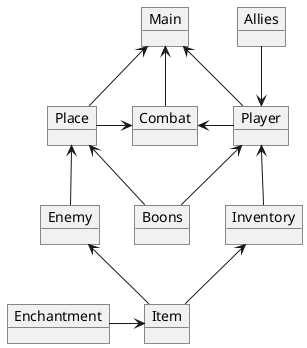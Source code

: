 @startuml
'https://plantuml.com/object-diagram

object Main {
}
object Player {

}
Main <-- Player
object Allies {

}
Allies --> Player
object Inventory {

}
Player <- Inventory
object Place {

}
Main <-- Place
object Item{

}
Inventory <-- Item
object Enchantment{

}
Enchantment -> Item
object Enemy{

}
Enemy <-- Item
Place <-- Enemy
object Combat {

}
Main <-- Combat
Place -> Combat
Combat <- Player

object Boons {

}
Player <-- Boons
Place <-- Boons
@enduml